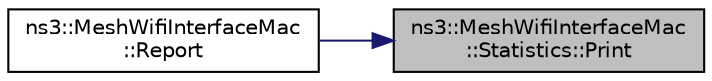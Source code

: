 digraph "ns3::MeshWifiInterfaceMac::Statistics::Print"
{
 // LATEX_PDF_SIZE
  edge [fontname="Helvetica",fontsize="10",labelfontname="Helvetica",labelfontsize="10"];
  node [fontname="Helvetica",fontsize="10",shape=record];
  rankdir="RL";
  Node1 [label="ns3::MeshWifiInterfaceMac\l::Statistics::Print",height=0.2,width=0.4,color="black", fillcolor="grey75", style="filled", fontcolor="black",tooltip="Print statistics."];
  Node1 -> Node2 [dir="back",color="midnightblue",fontsize="10",style="solid",fontname="Helvetica"];
  Node2 [label="ns3::MeshWifiInterfaceMac\l::Report",height=0.2,width=0.4,color="black", fillcolor="white", style="filled",URL="$classns3_1_1_mesh_wifi_interface_mac.html#a90c11f52b6310b9af932a185687fd892",tooltip="Statistics:"];
}
